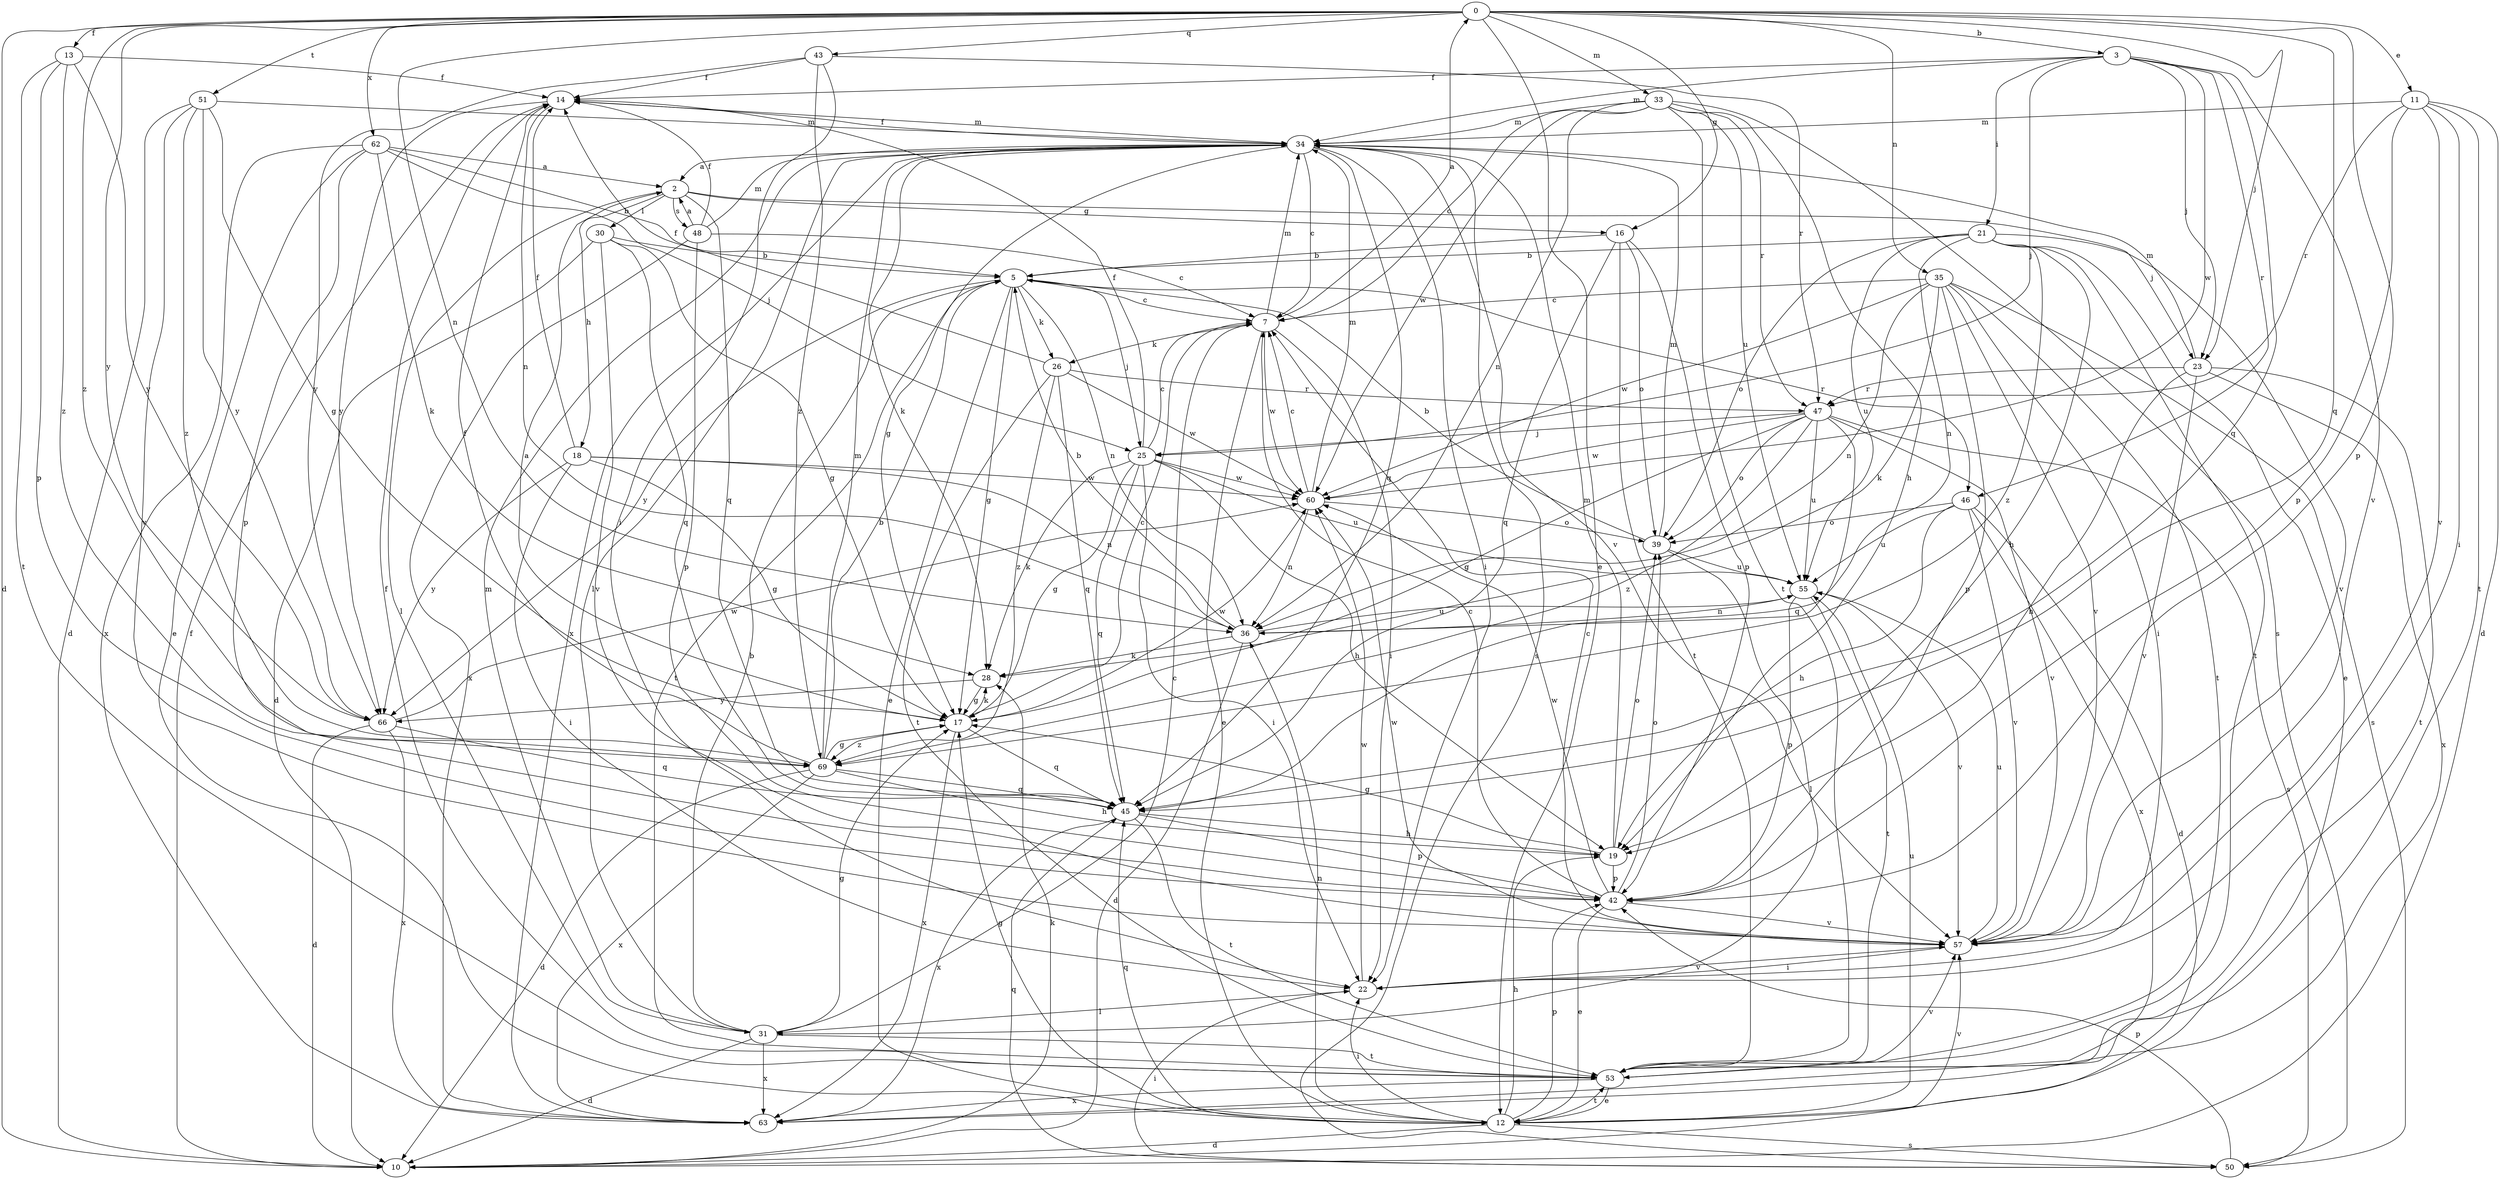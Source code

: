 strict digraph  {
0;
2;
3;
5;
7;
10;
11;
12;
13;
14;
16;
17;
18;
19;
21;
22;
23;
25;
26;
28;
30;
31;
33;
34;
35;
36;
39;
42;
43;
45;
46;
47;
48;
50;
51;
53;
55;
57;
60;
62;
63;
66;
69;
0 -> 3  [label=b];
0 -> 10  [label=d];
0 -> 11  [label=e];
0 -> 12  [label=e];
0 -> 13  [label=f];
0 -> 16  [label=g];
0 -> 23  [label=j];
0 -> 33  [label=m];
0 -> 35  [label=n];
0 -> 36  [label=n];
0 -> 42  [label=p];
0 -> 43  [label=q];
0 -> 45  [label=q];
0 -> 51  [label=t];
0 -> 62  [label=x];
0 -> 66  [label=y];
0 -> 69  [label=z];
2 -> 16  [label=g];
2 -> 18  [label=h];
2 -> 23  [label=j];
2 -> 30  [label=l];
2 -> 31  [label=l];
2 -> 45  [label=q];
2 -> 48  [label=s];
3 -> 14  [label=f];
3 -> 21  [label=i];
3 -> 23  [label=j];
3 -> 25  [label=j];
3 -> 34  [label=m];
3 -> 45  [label=q];
3 -> 46  [label=r];
3 -> 57  [label=v];
3 -> 60  [label=w];
5 -> 7  [label=c];
5 -> 12  [label=e];
5 -> 17  [label=g];
5 -> 25  [label=j];
5 -> 26  [label=k];
5 -> 36  [label=n];
5 -> 46  [label=r];
5 -> 53  [label=t];
5 -> 66  [label=y];
7 -> 0  [label=a];
7 -> 12  [label=e];
7 -> 22  [label=i];
7 -> 26  [label=k];
7 -> 34  [label=m];
7 -> 60  [label=w];
10 -> 14  [label=f];
10 -> 28  [label=k];
11 -> 10  [label=d];
11 -> 22  [label=i];
11 -> 34  [label=m];
11 -> 42  [label=p];
11 -> 47  [label=r];
11 -> 53  [label=t];
11 -> 57  [label=v];
12 -> 10  [label=d];
12 -> 17  [label=g];
12 -> 19  [label=h];
12 -> 22  [label=i];
12 -> 36  [label=n];
12 -> 42  [label=p];
12 -> 45  [label=q];
12 -> 50  [label=s];
12 -> 53  [label=t];
12 -> 55  [label=u];
12 -> 57  [label=v];
13 -> 14  [label=f];
13 -> 42  [label=p];
13 -> 53  [label=t];
13 -> 66  [label=y];
13 -> 69  [label=z];
14 -> 34  [label=m];
14 -> 36  [label=n];
14 -> 66  [label=y];
16 -> 5  [label=b];
16 -> 39  [label=o];
16 -> 42  [label=p];
16 -> 45  [label=q];
16 -> 53  [label=t];
17 -> 2  [label=a];
17 -> 7  [label=c];
17 -> 28  [label=k];
17 -> 45  [label=q];
17 -> 60  [label=w];
17 -> 63  [label=x];
17 -> 69  [label=z];
18 -> 14  [label=f];
18 -> 17  [label=g];
18 -> 22  [label=i];
18 -> 36  [label=n];
18 -> 60  [label=w];
18 -> 66  [label=y];
19 -> 17  [label=g];
19 -> 34  [label=m];
19 -> 39  [label=o];
19 -> 42  [label=p];
21 -> 5  [label=b];
21 -> 12  [label=e];
21 -> 19  [label=h];
21 -> 36  [label=n];
21 -> 39  [label=o];
21 -> 53  [label=t];
21 -> 55  [label=u];
21 -> 57  [label=v];
21 -> 69  [label=z];
22 -> 31  [label=l];
22 -> 57  [label=v];
22 -> 60  [label=w];
23 -> 19  [label=h];
23 -> 34  [label=m];
23 -> 47  [label=r];
23 -> 53  [label=t];
23 -> 57  [label=v];
23 -> 63  [label=x];
25 -> 7  [label=c];
25 -> 14  [label=f];
25 -> 17  [label=g];
25 -> 19  [label=h];
25 -> 22  [label=i];
25 -> 28  [label=k];
25 -> 45  [label=q];
25 -> 55  [label=u];
25 -> 60  [label=w];
26 -> 14  [label=f];
26 -> 45  [label=q];
26 -> 47  [label=r];
26 -> 53  [label=t];
26 -> 60  [label=w];
26 -> 69  [label=z];
28 -> 17  [label=g];
28 -> 66  [label=y];
30 -> 5  [label=b];
30 -> 10  [label=d];
30 -> 17  [label=g];
30 -> 45  [label=q];
30 -> 57  [label=v];
31 -> 5  [label=b];
31 -> 7  [label=c];
31 -> 10  [label=d];
31 -> 17  [label=g];
31 -> 34  [label=m];
31 -> 53  [label=t];
31 -> 63  [label=x];
33 -> 7  [label=c];
33 -> 19  [label=h];
33 -> 34  [label=m];
33 -> 36  [label=n];
33 -> 47  [label=r];
33 -> 50  [label=s];
33 -> 53  [label=t];
33 -> 55  [label=u];
33 -> 60  [label=w];
34 -> 2  [label=a];
34 -> 7  [label=c];
34 -> 14  [label=f];
34 -> 17  [label=g];
34 -> 22  [label=i];
34 -> 28  [label=k];
34 -> 31  [label=l];
34 -> 45  [label=q];
34 -> 50  [label=s];
34 -> 57  [label=v];
34 -> 63  [label=x];
35 -> 7  [label=c];
35 -> 22  [label=i];
35 -> 28  [label=k];
35 -> 36  [label=n];
35 -> 42  [label=p];
35 -> 50  [label=s];
35 -> 53  [label=t];
35 -> 57  [label=v];
35 -> 60  [label=w];
36 -> 5  [label=b];
36 -> 10  [label=d];
36 -> 28  [label=k];
36 -> 55  [label=u];
39 -> 5  [label=b];
39 -> 31  [label=l];
39 -> 34  [label=m];
39 -> 55  [label=u];
42 -> 7  [label=c];
42 -> 12  [label=e];
42 -> 39  [label=o];
42 -> 57  [label=v];
42 -> 60  [label=w];
43 -> 14  [label=f];
43 -> 22  [label=i];
43 -> 47  [label=r];
43 -> 66  [label=y];
43 -> 69  [label=z];
45 -> 19  [label=h];
45 -> 42  [label=p];
45 -> 53  [label=t];
45 -> 63  [label=x];
46 -> 10  [label=d];
46 -> 19  [label=h];
46 -> 39  [label=o];
46 -> 55  [label=u];
46 -> 57  [label=v];
46 -> 63  [label=x];
47 -> 17  [label=g];
47 -> 25  [label=j];
47 -> 39  [label=o];
47 -> 45  [label=q];
47 -> 50  [label=s];
47 -> 55  [label=u];
47 -> 57  [label=v];
47 -> 60  [label=w];
47 -> 69  [label=z];
48 -> 2  [label=a];
48 -> 7  [label=c];
48 -> 14  [label=f];
48 -> 34  [label=m];
48 -> 42  [label=p];
48 -> 63  [label=x];
50 -> 22  [label=i];
50 -> 42  [label=p];
50 -> 45  [label=q];
51 -> 10  [label=d];
51 -> 17  [label=g];
51 -> 34  [label=m];
51 -> 57  [label=v];
51 -> 66  [label=y];
51 -> 69  [label=z];
53 -> 12  [label=e];
53 -> 14  [label=f];
53 -> 57  [label=v];
53 -> 63  [label=x];
55 -> 36  [label=n];
55 -> 42  [label=p];
55 -> 53  [label=t];
55 -> 57  [label=v];
57 -> 7  [label=c];
57 -> 22  [label=i];
57 -> 55  [label=u];
57 -> 60  [label=w];
60 -> 7  [label=c];
60 -> 34  [label=m];
60 -> 36  [label=n];
60 -> 39  [label=o];
62 -> 2  [label=a];
62 -> 5  [label=b];
62 -> 12  [label=e];
62 -> 25  [label=j];
62 -> 28  [label=k];
62 -> 42  [label=p];
62 -> 63  [label=x];
66 -> 10  [label=d];
66 -> 45  [label=q];
66 -> 60  [label=w];
66 -> 63  [label=x];
69 -> 5  [label=b];
69 -> 10  [label=d];
69 -> 14  [label=f];
69 -> 17  [label=g];
69 -> 19  [label=h];
69 -> 34  [label=m];
69 -> 45  [label=q];
69 -> 63  [label=x];
}
